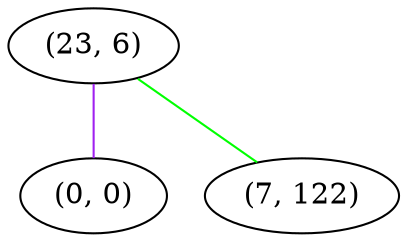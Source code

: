 graph "" {
"(23, 6)";
"(0, 0)";
"(7, 122)";
"(23, 6)" -- "(0, 0)"  [color=purple, key=0, weight=4];
"(23, 6)" -- "(7, 122)"  [color=green, key=0, weight=2];
}
